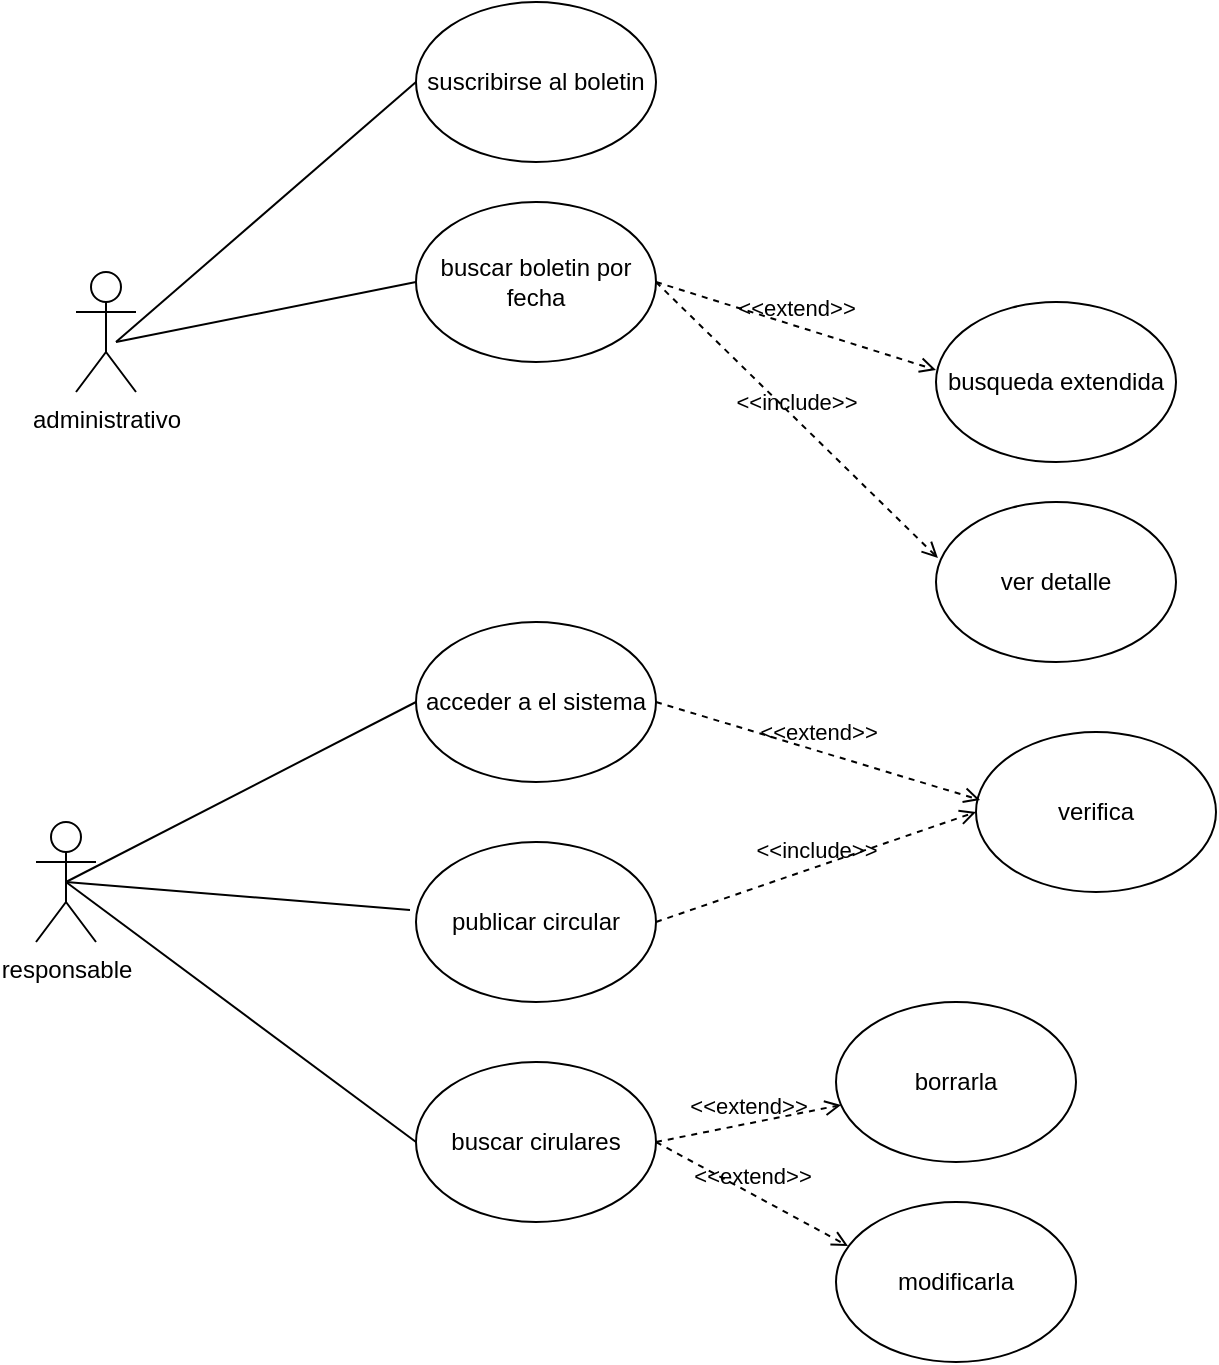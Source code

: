 <mxfile version="22.0.3" type="device">
  <diagram name="Página-1" id="4nTMfiuhPtcOZhzgNSEH">
    <mxGraphModel dx="712" dy="820" grid="1" gridSize="10" guides="1" tooltips="1" connect="1" arrows="1" fold="1" page="1" pageScale="1" pageWidth="827" pageHeight="1169" math="0" shadow="0">
      <root>
        <mxCell id="0" />
        <mxCell id="1" parent="0" />
        <mxCell id="ipqymzXMp_QkG9YGFPnG-1" value="administrativo" style="shape=umlActor;verticalLabelPosition=bottom;verticalAlign=top;html=1;outlineConnect=0;" parent="1" vertex="1">
          <mxGeometry x="310" y="275" width="30" height="60" as="geometry" />
        </mxCell>
        <mxCell id="ipqymzXMp_QkG9YGFPnG-6" value="responsable" style="shape=umlActor;verticalLabelPosition=bottom;verticalAlign=top;html=1;outlineConnect=0;" parent="1" vertex="1">
          <mxGeometry x="290" y="550" width="30" height="60" as="geometry" />
        </mxCell>
        <mxCell id="ipqymzXMp_QkG9YGFPnG-7" value="suscribirse al boletin" style="ellipse;whiteSpace=wrap;html=1;" parent="1" vertex="1">
          <mxGeometry x="480" y="140" width="120" height="80" as="geometry" />
        </mxCell>
        <mxCell id="ipqymzXMp_QkG9YGFPnG-8" value="buscar boletin por fecha" style="ellipse;whiteSpace=wrap;html=1;" parent="1" vertex="1">
          <mxGeometry x="480" y="240" width="120" height="80" as="geometry" />
        </mxCell>
        <mxCell id="ipqymzXMp_QkG9YGFPnG-9" value="ver detalle" style="ellipse;whiteSpace=wrap;html=1;" parent="1" vertex="1">
          <mxGeometry x="740" y="390" width="120" height="80" as="geometry" />
        </mxCell>
        <mxCell id="ipqymzXMp_QkG9YGFPnG-10" value="acceder a el sistema" style="ellipse;whiteSpace=wrap;html=1;" parent="1" vertex="1">
          <mxGeometry x="480" y="450" width="120" height="80" as="geometry" />
        </mxCell>
        <mxCell id="ipqymzXMp_QkG9YGFPnG-14" value="publicar circular" style="ellipse;whiteSpace=wrap;html=1;" parent="1" vertex="1">
          <mxGeometry x="480" y="560" width="120" height="80" as="geometry" />
        </mxCell>
        <mxCell id="ipqymzXMp_QkG9YGFPnG-18" value="buscar cirulares" style="ellipse;whiteSpace=wrap;html=1;" parent="1" vertex="1">
          <mxGeometry x="480" y="670" width="120" height="80" as="geometry" />
        </mxCell>
        <mxCell id="ipqymzXMp_QkG9YGFPnG-20" value="" style="endArrow=none;html=1;rounded=0;entryX=0;entryY=0.5;entryDx=0;entryDy=0;" parent="1" target="ipqymzXMp_QkG9YGFPnG-8" edge="1">
          <mxGeometry width="50" height="50" relative="1" as="geometry">
            <mxPoint x="330" y="310" as="sourcePoint" />
            <mxPoint x="480" y="450" as="targetPoint" />
          </mxGeometry>
        </mxCell>
        <mxCell id="ipqymzXMp_QkG9YGFPnG-21" value="" style="endArrow=none;html=1;rounded=0;entryX=0;entryY=0.5;entryDx=0;entryDy=0;" parent="1" target="ipqymzXMp_QkG9YGFPnG-7" edge="1">
          <mxGeometry width="50" height="50" relative="1" as="geometry">
            <mxPoint x="330" y="310" as="sourcePoint" />
            <mxPoint x="480" y="450" as="targetPoint" />
          </mxGeometry>
        </mxCell>
        <mxCell id="ipqymzXMp_QkG9YGFPnG-22" value="" style="endArrow=none;html=1;rounded=0;exitX=0.5;exitY=0.5;exitDx=0;exitDy=0;exitPerimeter=0;entryX=0;entryY=0.5;entryDx=0;entryDy=0;" parent="1" source="ipqymzXMp_QkG9YGFPnG-6" target="ipqymzXMp_QkG9YGFPnG-10" edge="1">
          <mxGeometry width="50" height="50" relative="1" as="geometry">
            <mxPoint x="430" y="500" as="sourcePoint" />
            <mxPoint x="480" y="450" as="targetPoint" />
          </mxGeometry>
        </mxCell>
        <mxCell id="ipqymzXMp_QkG9YGFPnG-23" value="" style="endArrow=none;html=1;rounded=0;exitX=0.5;exitY=0.5;exitDx=0;exitDy=0;exitPerimeter=0;entryX=-0.025;entryY=0.425;entryDx=0;entryDy=0;entryPerimeter=0;" parent="1" source="ipqymzXMp_QkG9YGFPnG-6" target="ipqymzXMp_QkG9YGFPnG-14" edge="1">
          <mxGeometry width="50" height="50" relative="1" as="geometry">
            <mxPoint x="430" y="500" as="sourcePoint" />
            <mxPoint x="480" y="450" as="targetPoint" />
          </mxGeometry>
        </mxCell>
        <mxCell id="ipqymzXMp_QkG9YGFPnG-24" value="" style="endArrow=none;html=1;rounded=0;exitX=0.5;exitY=0.5;exitDx=0;exitDy=0;exitPerimeter=0;entryX=0;entryY=0.5;entryDx=0;entryDy=0;" parent="1" source="ipqymzXMp_QkG9YGFPnG-6" target="ipqymzXMp_QkG9YGFPnG-18" edge="1">
          <mxGeometry width="50" height="50" relative="1" as="geometry">
            <mxPoint x="430" y="500" as="sourcePoint" />
            <mxPoint x="480" y="450" as="targetPoint" />
          </mxGeometry>
        </mxCell>
        <mxCell id="ipqymzXMp_QkG9YGFPnG-26" value="busqueda extendida" style="ellipse;whiteSpace=wrap;html=1;" parent="1" vertex="1">
          <mxGeometry x="740" y="290" width="120" height="80" as="geometry" />
        </mxCell>
        <mxCell id="ipqymzXMp_QkG9YGFPnG-27" value="&amp;lt;&amp;lt;extend&amp;gt;&amp;gt;" style="html=1;verticalAlign=bottom;labelBackgroundColor=none;endArrow=open;endFill=0;dashed=1;rounded=0;exitX=1;exitY=0.5;exitDx=0;exitDy=0;entryX=0;entryY=0.425;entryDx=0;entryDy=0;entryPerimeter=0;" parent="1" source="ipqymzXMp_QkG9YGFPnG-8" target="ipqymzXMp_QkG9YGFPnG-26" edge="1">
          <mxGeometry width="160" relative="1" as="geometry">
            <mxPoint x="500" y="480" as="sourcePoint" />
            <mxPoint x="660" y="480" as="targetPoint" />
          </mxGeometry>
        </mxCell>
        <mxCell id="ipqymzXMp_QkG9YGFPnG-31" value="&amp;lt;&amp;lt;include&amp;gt;&amp;gt;" style="html=1;verticalAlign=bottom;labelBackgroundColor=none;endArrow=open;endFill=0;dashed=1;rounded=0;exitX=1;exitY=0.5;exitDx=0;exitDy=0;entryX=0.008;entryY=0.35;entryDx=0;entryDy=0;entryPerimeter=0;" parent="1" source="ipqymzXMp_QkG9YGFPnG-8" target="ipqymzXMp_QkG9YGFPnG-9" edge="1">
          <mxGeometry width="160" relative="1" as="geometry">
            <mxPoint x="500" y="480" as="sourcePoint" />
            <mxPoint x="660" y="480" as="targetPoint" />
          </mxGeometry>
        </mxCell>
        <mxCell id="ipqymzXMp_QkG9YGFPnG-32" value="verifica" style="ellipse;whiteSpace=wrap;html=1;" parent="1" vertex="1">
          <mxGeometry x="760" y="505" width="120" height="80" as="geometry" />
        </mxCell>
        <mxCell id="ipqymzXMp_QkG9YGFPnG-33" value="&amp;lt;&amp;lt;extend&amp;gt;&amp;gt;" style="html=1;verticalAlign=bottom;labelBackgroundColor=none;endArrow=open;endFill=0;dashed=1;rounded=0;exitX=1;exitY=0.5;exitDx=0;exitDy=0;entryX=0.017;entryY=0.425;entryDx=0;entryDy=0;entryPerimeter=0;" parent="1" source="ipqymzXMp_QkG9YGFPnG-10" target="ipqymzXMp_QkG9YGFPnG-32" edge="1">
          <mxGeometry width="160" relative="1" as="geometry">
            <mxPoint x="500" y="480" as="sourcePoint" />
            <mxPoint x="660" y="480" as="targetPoint" />
          </mxGeometry>
        </mxCell>
        <mxCell id="ipqymzXMp_QkG9YGFPnG-35" value="borrarla" style="ellipse;whiteSpace=wrap;html=1;" parent="1" vertex="1">
          <mxGeometry x="690" y="640" width="120" height="80" as="geometry" />
        </mxCell>
        <mxCell id="ipqymzXMp_QkG9YGFPnG-37" value="modificarla" style="ellipse;whiteSpace=wrap;html=1;" parent="1" vertex="1">
          <mxGeometry x="690" y="740" width="120" height="80" as="geometry" />
        </mxCell>
        <mxCell id="ipqymzXMp_QkG9YGFPnG-39" value="&amp;lt;&amp;lt;extend&amp;gt;&amp;gt;" style="html=1;verticalAlign=bottom;labelBackgroundColor=none;endArrow=open;endFill=0;dashed=1;rounded=0;exitX=1;exitY=0.5;exitDx=0;exitDy=0;" parent="1" source="ipqymzXMp_QkG9YGFPnG-18" target="ipqymzXMp_QkG9YGFPnG-35" edge="1">
          <mxGeometry width="160" relative="1" as="geometry">
            <mxPoint x="490" y="700" as="sourcePoint" />
            <mxPoint x="650" y="700" as="targetPoint" />
          </mxGeometry>
        </mxCell>
        <mxCell id="ipqymzXMp_QkG9YGFPnG-40" value="&amp;lt;&amp;lt;extend&amp;gt;&amp;gt;" style="html=1;verticalAlign=bottom;labelBackgroundColor=none;endArrow=open;endFill=0;dashed=1;rounded=0;exitX=1;exitY=0.5;exitDx=0;exitDy=0;entryX=0.05;entryY=0.275;entryDx=0;entryDy=0;entryPerimeter=0;" parent="1" source="ipqymzXMp_QkG9YGFPnG-18" target="ipqymzXMp_QkG9YGFPnG-37" edge="1">
          <mxGeometry width="160" relative="1" as="geometry">
            <mxPoint x="490" y="700" as="sourcePoint" />
            <mxPoint x="650" y="700" as="targetPoint" />
          </mxGeometry>
        </mxCell>
        <mxCell id="ipqymzXMp_QkG9YGFPnG-41" value="&amp;lt;&amp;lt;include&amp;gt;&amp;gt;" style="html=1;verticalAlign=bottom;labelBackgroundColor=none;endArrow=open;endFill=0;dashed=1;rounded=0;exitX=1;exitY=0.5;exitDx=0;exitDy=0;entryX=0;entryY=0.5;entryDx=0;entryDy=0;" parent="1" source="ipqymzXMp_QkG9YGFPnG-14" target="ipqymzXMp_QkG9YGFPnG-32" edge="1">
          <mxGeometry width="160" relative="1" as="geometry">
            <mxPoint x="490" y="500" as="sourcePoint" />
            <mxPoint x="650" y="500" as="targetPoint" />
          </mxGeometry>
        </mxCell>
      </root>
    </mxGraphModel>
  </diagram>
</mxfile>
